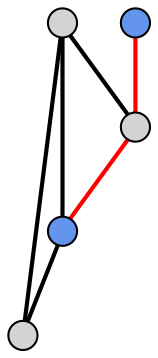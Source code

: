 graph g {
	graph [K=1,
		outputorder=edgesfirst,
		splines=line
	];
	node [fixedsize=true,
		fontname=Arial,
		fontsize=10,
		label="\N",
		shape=circle,
		style=filled
	];
	edge [arrowhead=none,
		penwidth=2
	];

	2	[height=0.19444,
		pos="208.27,136.74",
		label="",
		width=0.19444,
		style=filled, 
		fillcolor=cornflowerblue];
	1	[height=0.19444,
		pos="164.11,110.71",
		label="",
		width=0.19444];
	2 -- 1;
	3	[height=0.19444,
		pos="258.98,119.05",
		label="",
		width=0.19444];
	3 -- 2[color=red];
	4	[height=0.19444,
		pos="181.51,140.94",
		label="",
		width=0.19444];
	4 -- 2;
	4 -- 1;
	4 -- 3;
	5	[height=0.19444,
		pos="181.51,140.94",
		label="",
		style=filled, 
		fillcolor=cornflowerblue
		width=0.19444];
	5 -- 3[color=red];
}